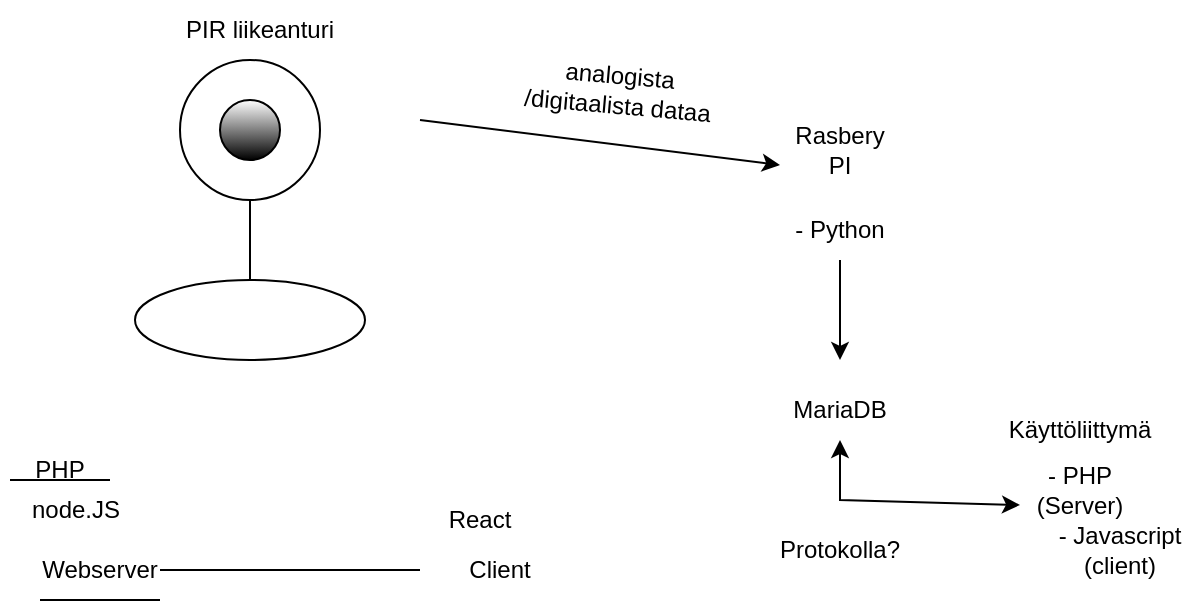 <mxfile version="20.3.0" type="github"><diagram id="0d4FE322Ex24HDAFEZlA" name="Sivu-1"><mxGraphModel dx="652" dy="390" grid="1" gridSize="10" guides="1" tooltips="1" connect="1" arrows="1" fold="1" page="1" pageScale="1" pageWidth="827" pageHeight="1169" math="0" shadow="0"><root><mxCell id="0"/><mxCell id="1" parent="0"/><mxCell id="w774SqzLT5QOySzOyzy2-3" value="" style="ellipse;whiteSpace=wrap;html=1;aspect=fixed;" vertex="1" parent="1"><mxGeometry x="160" y="220" width="70" height="70" as="geometry"/></mxCell><mxCell id="w774SqzLT5QOySzOyzy2-4" value="" style="endArrow=none;html=1;rounded=0;exitX=0.5;exitY=1;exitDx=0;exitDy=0;" edge="1" parent="1" source="w774SqzLT5QOySzOyzy2-3" target="w774SqzLT5QOySzOyzy2-5"><mxGeometry width="50" height="50" relative="1" as="geometry"><mxPoint x="380" y="270" as="sourcePoint"/><mxPoint x="195" y="340" as="targetPoint"/></mxGeometry></mxCell><mxCell id="w774SqzLT5QOySzOyzy2-5" value="" style="ellipse;whiteSpace=wrap;html=1;" vertex="1" parent="1"><mxGeometry x="137.5" y="330" width="115" height="40" as="geometry"/></mxCell><mxCell id="w774SqzLT5QOySzOyzy2-6" value="" style="ellipse;whiteSpace=wrap;html=1;aspect=fixed;gradientColor=default;fillColor=default;" vertex="1" parent="1"><mxGeometry x="180" y="240" width="30" height="30" as="geometry"/></mxCell><mxCell id="w774SqzLT5QOySzOyzy2-7" value="PIR liikeanturi" style="text;html=1;strokeColor=none;fillColor=none;align=center;verticalAlign=middle;whiteSpace=wrap;rounded=0;" vertex="1" parent="1"><mxGeometry x="160" y="190" width="80" height="30" as="geometry"/></mxCell><mxCell id="w774SqzLT5QOySzOyzy2-8" value="" style="endArrow=classic;html=1;rounded=0;entryX=0;entryY=0.75;entryDx=0;entryDy=0;" edge="1" parent="1" target="w774SqzLT5QOySzOyzy2-9"><mxGeometry width="50" height="50" relative="1" as="geometry"><mxPoint x="280" y="250" as="sourcePoint"/><mxPoint x="380" y="260" as="targetPoint"/></mxGeometry></mxCell><mxCell id="w774SqzLT5QOySzOyzy2-9" value="Rasbery PI" style="text;html=1;strokeColor=none;fillColor=none;align=center;verticalAlign=middle;whiteSpace=wrap;rounded=0;" vertex="1" parent="1"><mxGeometry x="460" y="250" width="60" height="30" as="geometry"/></mxCell><mxCell id="w774SqzLT5QOySzOyzy2-11" value="analogista&lt;br&gt;/digitaalista dataa" style="text;html=1;strokeColor=none;fillColor=none;align=center;verticalAlign=middle;whiteSpace=wrap;rounded=0;rotation=5;" vertex="1" parent="1"><mxGeometry x="320" y="220" width="119" height="30" as="geometry"/></mxCell><mxCell id="w774SqzLT5QOySzOyzy2-12" value="- Python" style="text;html=1;strokeColor=none;fillColor=none;align=center;verticalAlign=middle;whiteSpace=wrap;rounded=0;" vertex="1" parent="1"><mxGeometry x="460" y="290" width="60" height="30" as="geometry"/></mxCell><mxCell id="w774SqzLT5QOySzOyzy2-13" value="" style="endArrow=classic;html=1;rounded=0;exitX=0.5;exitY=1;exitDx=0;exitDy=0;" edge="1" parent="1" source="w774SqzLT5QOySzOyzy2-12"><mxGeometry width="50" height="50" relative="1" as="geometry"><mxPoint x="430" y="340" as="sourcePoint"/><mxPoint x="490" y="370" as="targetPoint"/></mxGeometry></mxCell><mxCell id="w774SqzLT5QOySzOyzy2-14" value="MariaDB" style="text;html=1;strokeColor=none;fillColor=none;align=center;verticalAlign=middle;whiteSpace=wrap;rounded=0;" vertex="1" parent="1"><mxGeometry x="460" y="380" width="60" height="30" as="geometry"/></mxCell><mxCell id="w774SqzLT5QOySzOyzy2-15" value="Käyttöliittymä" style="text;html=1;strokeColor=none;fillColor=none;align=center;verticalAlign=middle;whiteSpace=wrap;rounded=0;" vertex="1" parent="1"><mxGeometry x="580" y="390" width="60" height="30" as="geometry"/></mxCell><mxCell id="w774SqzLT5QOySzOyzy2-16" value="- PHP (Server)" style="text;html=1;strokeColor=none;fillColor=none;align=center;verticalAlign=middle;whiteSpace=wrap;rounded=0;" vertex="1" parent="1"><mxGeometry x="580" y="420" width="60" height="30" as="geometry"/></mxCell><mxCell id="w774SqzLT5QOySzOyzy2-17" value="- Javascript&lt;br&gt;(client)" style="text;html=1;strokeColor=none;fillColor=none;align=center;verticalAlign=middle;whiteSpace=wrap;rounded=0;" vertex="1" parent="1"><mxGeometry x="590" y="450" width="80" height="30" as="geometry"/></mxCell><mxCell id="w774SqzLT5QOySzOyzy2-19" value="" style="endArrow=classic;startArrow=classic;html=1;rounded=0;entryX=0;entryY=0.75;entryDx=0;entryDy=0;exitX=0.5;exitY=1;exitDx=0;exitDy=0;" edge="1" parent="1" source="w774SqzLT5QOySzOyzy2-14" target="w774SqzLT5QOySzOyzy2-16"><mxGeometry width="50" height="50" relative="1" as="geometry"><mxPoint x="490" y="470" as="sourcePoint"/><mxPoint x="540" y="420" as="targetPoint"/><Array as="points"><mxPoint x="490" y="440"/></Array></mxGeometry></mxCell><mxCell id="w774SqzLT5QOySzOyzy2-20" value="Webserver" style="text;html=1;strokeColor=none;fillColor=none;align=center;verticalAlign=middle;whiteSpace=wrap;rounded=0;" vertex="1" parent="1"><mxGeometry x="90" y="460" width="60" height="30" as="geometry"/></mxCell><mxCell id="w774SqzLT5QOySzOyzy2-22" value="" style="endArrow=none;html=1;rounded=0;exitX=1;exitY=0.5;exitDx=0;exitDy=0;" edge="1" parent="1" source="w774SqzLT5QOySzOyzy2-20"><mxGeometry width="50" height="50" relative="1" as="geometry"><mxPoint x="160" y="490" as="sourcePoint"/><mxPoint x="280" y="475" as="targetPoint"/></mxGeometry></mxCell><mxCell id="w774SqzLT5QOySzOyzy2-23" value="Client" style="text;html=1;strokeColor=none;fillColor=none;align=center;verticalAlign=middle;whiteSpace=wrap;rounded=0;" vertex="1" parent="1"><mxGeometry x="290" y="465" width="60" height="20" as="geometry"/></mxCell><mxCell id="w774SqzLT5QOySzOyzy2-24" value="" style="endArrow=none;html=1;rounded=0;entryX=1;entryY=1;entryDx=0;entryDy=0;exitX=0;exitY=1;exitDx=0;exitDy=0;" edge="1" parent="1" source="w774SqzLT5QOySzOyzy2-20" target="w774SqzLT5QOySzOyzy2-20"><mxGeometry width="50" height="50" relative="1" as="geometry"><mxPoint x="70" y="500" as="sourcePoint"/><mxPoint x="137.5" y="470" as="targetPoint"/><Array as="points"><mxPoint x="108" y="490"/></Array></mxGeometry></mxCell><mxCell id="w774SqzLT5QOySzOyzy2-25" value="node.JS" style="text;html=1;strokeColor=none;fillColor=none;align=center;verticalAlign=middle;whiteSpace=wrap;rounded=0;" vertex="1" parent="1"><mxGeometry x="77.5" y="430" width="60" height="30" as="geometry"/></mxCell><mxCell id="w774SqzLT5QOySzOyzy2-26" value="React" style="text;html=1;strokeColor=none;fillColor=none;align=center;verticalAlign=middle;whiteSpace=wrap;rounded=0;" vertex="1" parent="1"><mxGeometry x="280" y="435" width="60" height="30" as="geometry"/></mxCell><mxCell id="w774SqzLT5QOySzOyzy2-27" value="PHP" style="text;html=1;strokeColor=none;fillColor=none;align=center;verticalAlign=middle;whiteSpace=wrap;rounded=0;" vertex="1" parent="1"><mxGeometry x="70" y="410" width="60" height="30" as="geometry"/></mxCell><mxCell id="w774SqzLT5QOySzOyzy2-28" value="" style="endArrow=none;html=1;rounded=0;" edge="1" parent="1"><mxGeometry width="50" height="50" relative="1" as="geometry"><mxPoint x="75" y="430" as="sourcePoint"/><mxPoint x="125" y="430" as="targetPoint"/><Array as="points"><mxPoint x="95" y="430"/><mxPoint x="105" y="430"/></Array></mxGeometry></mxCell><mxCell id="w774SqzLT5QOySzOyzy2-29" value="Protokolla?" style="text;html=1;strokeColor=none;fillColor=none;align=center;verticalAlign=middle;whiteSpace=wrap;rounded=0;" vertex="1" parent="1"><mxGeometry x="460" y="450" width="60" height="30" as="geometry"/></mxCell></root></mxGraphModel></diagram></mxfile>